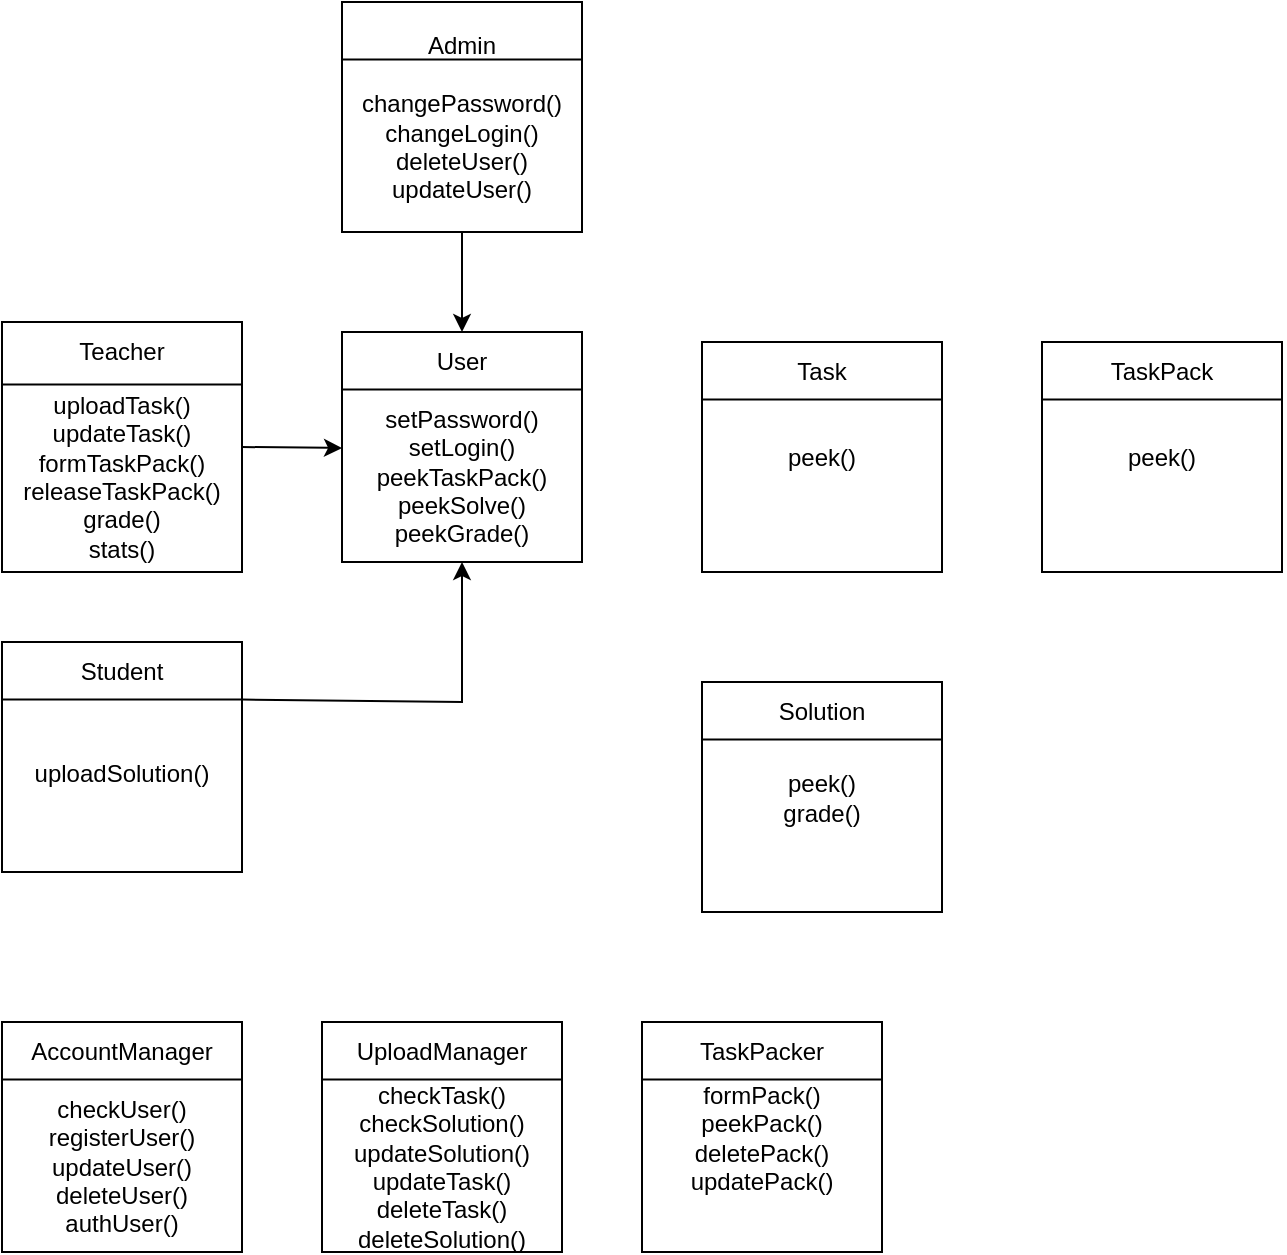 <mxfile>
    <diagram id="ny4W1wKGSiuiPyUbENdz" name="Page-1">
        <mxGraphModel dx="1280" dy="1841" grid="1" gridSize="10" guides="1" tooltips="1" connect="1" arrows="1" fold="1" page="1" pageScale="1" pageWidth="827" pageHeight="1169" math="0" shadow="0">
            <root>
                <mxCell id="0"/>
                <mxCell id="1" parent="0"/>
                <mxCell id="12" style="edgeStyle=none;html=1;exitX=1;exitY=0.25;exitDx=0;exitDy=0;entryX=0.5;entryY=1;entryDx=0;entryDy=0;rounded=0;" parent="1" source="2" target="7" edge="1">
                    <mxGeometry relative="1" as="geometry">
                        <Array as="points">
                            <mxPoint x="260" y="280"/>
                        </Array>
                    </mxGeometry>
                </mxCell>
                <mxCell id="2" value="&lt;br&gt;uploadSolution()" style="rounded=0;whiteSpace=wrap;html=1;" parent="1" vertex="1">
                    <mxGeometry x="30" y="250" width="120" height="115" as="geometry"/>
                </mxCell>
                <mxCell id="3" style="edgeStyle=none;html=1;exitX=1;exitY=0.25;exitDx=0;exitDy=0;entryX=0;entryY=0.25;entryDx=0;entryDy=0;endArrow=none;endFill=0;" parent="1" source="2" target="2" edge="1">
                    <mxGeometry relative="1" as="geometry"/>
                </mxCell>
                <mxCell id="11" style="edgeStyle=none;html=1;exitX=1;exitY=0.5;exitDx=0;exitDy=0;" parent="1" source="5" edge="1">
                    <mxGeometry relative="1" as="geometry">
                        <mxPoint x="200" y="153" as="targetPoint"/>
                    </mxGeometry>
                </mxCell>
                <mxCell id="5" value="&lt;br&gt;&lt;br&gt;uploadTask()&lt;br&gt;updateTask()&lt;br&gt;formTaskPack()&lt;br&gt;releaseTaskPack()&lt;br&gt;grade()&lt;br&gt;stats()" style="rounded=0;whiteSpace=wrap;html=1;" parent="1" vertex="1">
                    <mxGeometry x="30" y="90" width="120" height="125" as="geometry"/>
                </mxCell>
                <mxCell id="6" style="edgeStyle=none;html=1;exitX=1;exitY=0.25;exitDx=0;exitDy=0;entryX=0;entryY=0.25;entryDx=0;entryDy=0;endArrow=none;endFill=0;" parent="1" source="5" target="5" edge="1">
                    <mxGeometry relative="1" as="geometry"/>
                </mxCell>
                <mxCell id="7" value="User&lt;br&gt;&lt;br&gt;setPassword()&lt;br&gt;setLogin()&lt;br&gt;peekTaskPack()&lt;br&gt;peekSolve()&lt;br&gt;peekGrade()" style="rounded=0;whiteSpace=wrap;html=1;" parent="1" vertex="1">
                    <mxGeometry x="200" y="95" width="120" height="115" as="geometry"/>
                </mxCell>
                <mxCell id="8" style="edgeStyle=none;html=1;exitX=1;exitY=0.25;exitDx=0;exitDy=0;entryX=0;entryY=0.25;entryDx=0;entryDy=0;endArrow=none;endFill=0;" parent="1" source="7" target="7" edge="1">
                    <mxGeometry relative="1" as="geometry"/>
                </mxCell>
                <mxCell id="9" value="Student" style="text;html=1;strokeColor=none;fillColor=none;align=center;verticalAlign=middle;whiteSpace=wrap;rounded=0;" parent="1" vertex="1">
                    <mxGeometry x="60" y="250" width="60" height="30" as="geometry"/>
                </mxCell>
                <mxCell id="10" value="Teacher" style="text;html=1;strokeColor=none;fillColor=none;align=center;verticalAlign=middle;whiteSpace=wrap;rounded=0;" parent="1" vertex="1">
                    <mxGeometry x="60" y="90" width="60" height="30" as="geometry"/>
                </mxCell>
                <mxCell id="13" value="peek()&lt;br&gt;" style="rounded=0;whiteSpace=wrap;html=1;" parent="1" vertex="1">
                    <mxGeometry x="380" y="100" width="120" height="115" as="geometry"/>
                </mxCell>
                <mxCell id="14" style="edgeStyle=none;html=1;exitX=1;exitY=0.25;exitDx=0;exitDy=0;entryX=0;entryY=0.25;entryDx=0;entryDy=0;endArrow=none;endFill=0;" parent="1" source="13" target="13" edge="1">
                    <mxGeometry relative="1" as="geometry"/>
                </mxCell>
                <mxCell id="15" value="Task" style="text;html=1;strokeColor=none;fillColor=none;align=center;verticalAlign=middle;whiteSpace=wrap;rounded=0;" parent="1" vertex="1">
                    <mxGeometry x="410" y="100" width="60" height="30" as="geometry"/>
                </mxCell>
                <mxCell id="16" value="peek()" style="rounded=0;whiteSpace=wrap;html=1;" parent="1" vertex="1">
                    <mxGeometry x="550" y="100" width="120" height="115" as="geometry"/>
                </mxCell>
                <mxCell id="17" style="edgeStyle=none;html=1;exitX=1;exitY=0.25;exitDx=0;exitDy=0;entryX=0;entryY=0.25;entryDx=0;entryDy=0;endArrow=none;endFill=0;" parent="1" source="16" target="16" edge="1">
                    <mxGeometry relative="1" as="geometry"/>
                </mxCell>
                <mxCell id="18" value="TaskPack" style="text;html=1;strokeColor=none;fillColor=none;align=center;verticalAlign=middle;whiteSpace=wrap;rounded=0;" parent="1" vertex="1">
                    <mxGeometry x="580" y="100" width="60" height="30" as="geometry"/>
                </mxCell>
                <mxCell id="19" value="peek()&lt;br&gt;grade()" style="rounded=0;whiteSpace=wrap;html=1;" parent="1" vertex="1">
                    <mxGeometry x="380" y="270" width="120" height="115" as="geometry"/>
                </mxCell>
                <mxCell id="20" style="edgeStyle=none;html=1;exitX=1;exitY=0.25;exitDx=0;exitDy=0;entryX=0;entryY=0.25;entryDx=0;entryDy=0;endArrow=none;endFill=0;" parent="1" source="19" target="19" edge="1">
                    <mxGeometry relative="1" as="geometry"/>
                </mxCell>
                <mxCell id="21" value="Solution" style="text;html=1;strokeColor=none;fillColor=none;align=center;verticalAlign=middle;whiteSpace=wrap;rounded=0;" parent="1" vertex="1">
                    <mxGeometry x="410" y="270" width="60" height="30" as="geometry"/>
                </mxCell>
                <mxCell id="22" value="&lt;br&gt;&lt;br&gt;checkUser()&lt;br&gt;registerUser()&lt;br&gt;updateUser()&lt;br&gt;deleteUser()&lt;br&gt;authUser()" style="rounded=0;whiteSpace=wrap;html=1;" parent="1" vertex="1">
                    <mxGeometry x="30" y="440" width="120" height="115" as="geometry"/>
                </mxCell>
                <mxCell id="23" style="edgeStyle=none;html=1;exitX=1;exitY=0.25;exitDx=0;exitDy=0;entryX=0;entryY=0.25;entryDx=0;entryDy=0;endArrow=none;endFill=0;" parent="1" source="22" target="22" edge="1">
                    <mxGeometry relative="1" as="geometry"/>
                </mxCell>
                <mxCell id="24" value="AccountManager" style="text;html=1;strokeColor=none;fillColor=none;align=center;verticalAlign=middle;whiteSpace=wrap;rounded=0;" parent="1" vertex="1">
                    <mxGeometry x="60" y="440" width="60" height="30" as="geometry"/>
                </mxCell>
                <mxCell id="25" value="&lt;br&gt;&lt;br&gt;checkTask()&lt;br&gt;checkSolution()&lt;br&gt;updateSolution()&lt;br&gt;updateTask()&lt;br&gt;deleteTask()&lt;br&gt;deleteSolution()" style="rounded=0;whiteSpace=wrap;html=1;" vertex="1" parent="1">
                    <mxGeometry x="190" y="440" width="120" height="115" as="geometry"/>
                </mxCell>
                <mxCell id="26" style="edgeStyle=none;html=1;exitX=1;exitY=0.25;exitDx=0;exitDy=0;entryX=0;entryY=0.25;entryDx=0;entryDy=0;endArrow=none;endFill=0;" edge="1" parent="1" source="25" target="25">
                    <mxGeometry relative="1" as="geometry"/>
                </mxCell>
                <mxCell id="27" value="UploadManager" style="text;html=1;strokeColor=none;fillColor=none;align=center;verticalAlign=middle;whiteSpace=wrap;rounded=0;" vertex="1" parent="1">
                    <mxGeometry x="220" y="440" width="60" height="30" as="geometry"/>
                </mxCell>
                <mxCell id="33" style="edgeStyle=none;rounded=0;html=1;exitX=0.5;exitY=1;exitDx=0;exitDy=0;entryX=0.5;entryY=0;entryDx=0;entryDy=0;" edge="1" parent="1" source="28" target="7">
                    <mxGeometry relative="1" as="geometry"/>
                </mxCell>
                <mxCell id="28" value="Admin&lt;br&gt;&lt;br&gt;changePassword()&lt;br&gt;changeLogin()&lt;br&gt;deleteUser()&lt;br&gt;updateUser()" style="rounded=0;whiteSpace=wrap;html=1;" vertex="1" parent="1">
                    <mxGeometry x="200" y="-70" width="120" height="115" as="geometry"/>
                </mxCell>
                <mxCell id="29" style="edgeStyle=none;html=1;exitX=1;exitY=0.25;exitDx=0;exitDy=0;entryX=0;entryY=0.25;entryDx=0;entryDy=0;endArrow=none;endFill=0;" edge="1" parent="1" source="28" target="28">
                    <mxGeometry relative="1" as="geometry"/>
                </mxCell>
                <mxCell id="30" value="formPack()&lt;br&gt;peekPack()&lt;br&gt;deletePack()&lt;br&gt;updatePack()" style="rounded=0;whiteSpace=wrap;html=1;" vertex="1" parent="1">
                    <mxGeometry x="350" y="440" width="120" height="115" as="geometry"/>
                </mxCell>
                <mxCell id="31" style="edgeStyle=none;html=1;exitX=1;exitY=0.25;exitDx=0;exitDy=0;entryX=0;entryY=0.25;entryDx=0;entryDy=0;endArrow=none;endFill=0;" edge="1" parent="1" source="30" target="30">
                    <mxGeometry relative="1" as="geometry"/>
                </mxCell>
                <mxCell id="32" value="TaskPacker" style="text;html=1;strokeColor=none;fillColor=none;align=center;verticalAlign=middle;whiteSpace=wrap;rounded=0;" vertex="1" parent="1">
                    <mxGeometry x="380" y="440" width="60" height="30" as="geometry"/>
                </mxCell>
            </root>
        </mxGraphModel>
    </diagram>
</mxfile>